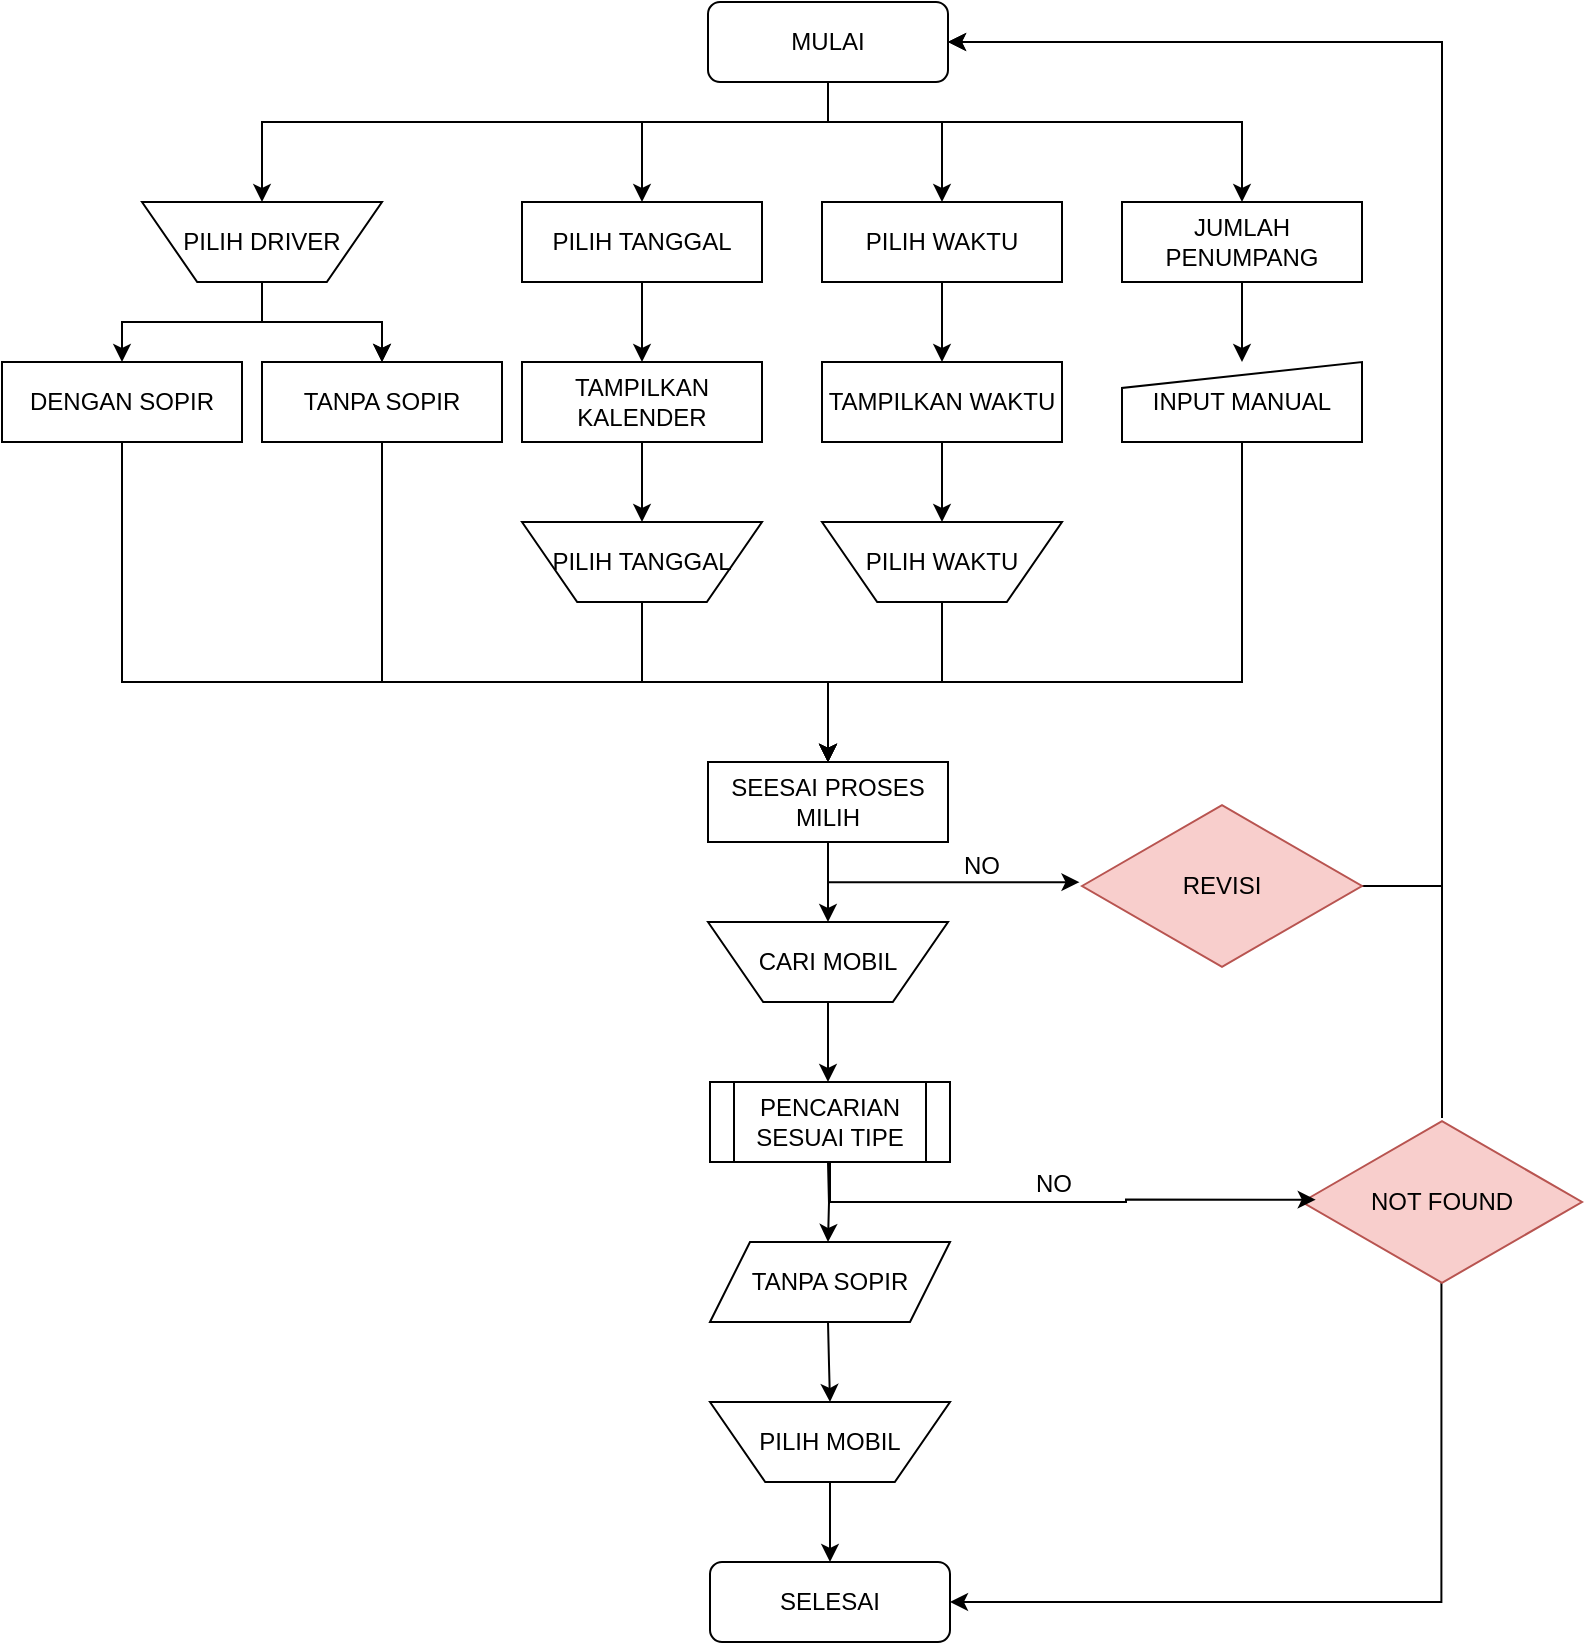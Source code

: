 <mxfile version="24.7.6">
  <diagram name="Page-1" id="1NeVCJkPugC7qRm4A9Gu">
    <mxGraphModel dx="1472" dy="2132" grid="1" gridSize="10" guides="1" tooltips="1" connect="1" arrows="1" fold="1" page="1" pageScale="1" pageWidth="827" pageHeight="1169" math="0" shadow="0">
      <root>
        <mxCell id="0" />
        <mxCell id="1" parent="0" />
        <mxCell id="KlrvdxwU9v7fKjxGCpzt-25" style="edgeStyle=orthogonalEdgeStyle;rounded=0;orthogonalLoop=1;jettySize=auto;html=1;exitX=0.5;exitY=1;exitDx=0;exitDy=0;entryX=0.5;entryY=0;entryDx=0;entryDy=0;" edge="1" parent="1" source="KlrvdxwU9v7fKjxGCpzt-1" target="KlrvdxwU9v7fKjxGCpzt-68">
          <mxGeometry relative="1" as="geometry">
            <mxPoint x="130" y="-1060" as="targetPoint" />
            <Array as="points">
              <mxPoint x="413" y="-1080" />
              <mxPoint x="130" y="-1080" />
            </Array>
          </mxGeometry>
        </mxCell>
        <mxCell id="KlrvdxwU9v7fKjxGCpzt-26" style="edgeStyle=orthogonalEdgeStyle;rounded=0;orthogonalLoop=1;jettySize=auto;html=1;exitX=0.5;exitY=1;exitDx=0;exitDy=0;entryX=0.5;entryY=0;entryDx=0;entryDy=0;" edge="1" parent="1" source="KlrvdxwU9v7fKjxGCpzt-1" target="KlrvdxwU9v7fKjxGCpzt-3">
          <mxGeometry relative="1" as="geometry">
            <Array as="points">
              <mxPoint x="413" y="-1080" />
              <mxPoint x="320" y="-1080" />
            </Array>
          </mxGeometry>
        </mxCell>
        <mxCell id="KlrvdxwU9v7fKjxGCpzt-27" style="edgeStyle=orthogonalEdgeStyle;rounded=0;orthogonalLoop=1;jettySize=auto;html=1;exitX=0.5;exitY=1;exitDx=0;exitDy=0;entryX=0.5;entryY=0;entryDx=0;entryDy=0;" edge="1" parent="1" source="KlrvdxwU9v7fKjxGCpzt-1" target="KlrvdxwU9v7fKjxGCpzt-4">
          <mxGeometry relative="1" as="geometry">
            <Array as="points">
              <mxPoint x="413" y="-1080" />
              <mxPoint x="470" y="-1080" />
            </Array>
          </mxGeometry>
        </mxCell>
        <mxCell id="KlrvdxwU9v7fKjxGCpzt-28" style="edgeStyle=orthogonalEdgeStyle;rounded=0;orthogonalLoop=1;jettySize=auto;html=1;exitX=0.5;exitY=1;exitDx=0;exitDy=0;entryX=0.5;entryY=0;entryDx=0;entryDy=0;" edge="1" parent="1" source="KlrvdxwU9v7fKjxGCpzt-1" target="KlrvdxwU9v7fKjxGCpzt-5">
          <mxGeometry relative="1" as="geometry">
            <Array as="points">
              <mxPoint x="413" y="-1080" />
              <mxPoint x="620" y="-1080" />
            </Array>
          </mxGeometry>
        </mxCell>
        <mxCell id="KlrvdxwU9v7fKjxGCpzt-1" value="MULAI" style="rounded=1;whiteSpace=wrap;html=1;" vertex="1" parent="1">
          <mxGeometry x="353" y="-1140" width="120" height="40" as="geometry" />
        </mxCell>
        <mxCell id="KlrvdxwU9v7fKjxGCpzt-21" style="edgeStyle=orthogonalEdgeStyle;rounded=0;orthogonalLoop=1;jettySize=auto;html=1;exitX=0.5;exitY=1;exitDx=0;exitDy=0;entryX=0.5;entryY=0;entryDx=0;entryDy=0;" edge="1" parent="1" source="KlrvdxwU9v7fKjxGCpzt-3" target="KlrvdxwU9v7fKjxGCpzt-12">
          <mxGeometry relative="1" as="geometry" />
        </mxCell>
        <mxCell id="KlrvdxwU9v7fKjxGCpzt-3" value="PILIH TANGGAL" style="rounded=0;whiteSpace=wrap;html=1;" vertex="1" parent="1">
          <mxGeometry x="260" y="-1040" width="120" height="40" as="geometry" />
        </mxCell>
        <mxCell id="KlrvdxwU9v7fKjxGCpzt-22" style="edgeStyle=orthogonalEdgeStyle;rounded=0;orthogonalLoop=1;jettySize=auto;html=1;exitX=0.5;exitY=1;exitDx=0;exitDy=0;entryX=0.5;entryY=0;entryDx=0;entryDy=0;" edge="1" parent="1" source="KlrvdxwU9v7fKjxGCpzt-4" target="KlrvdxwU9v7fKjxGCpzt-15">
          <mxGeometry relative="1" as="geometry" />
        </mxCell>
        <mxCell id="KlrvdxwU9v7fKjxGCpzt-4" value="PILIH WAKTU" style="rounded=0;whiteSpace=wrap;html=1;" vertex="1" parent="1">
          <mxGeometry x="410" y="-1040" width="120" height="40" as="geometry" />
        </mxCell>
        <mxCell id="KlrvdxwU9v7fKjxGCpzt-23" style="edgeStyle=orthogonalEdgeStyle;rounded=0;orthogonalLoop=1;jettySize=auto;html=1;exitX=0.5;exitY=1;exitDx=0;exitDy=0;entryX=0.5;entryY=0;entryDx=0;entryDy=0;" edge="1" parent="1" source="KlrvdxwU9v7fKjxGCpzt-5" target="KlrvdxwU9v7fKjxGCpzt-31">
          <mxGeometry relative="1" as="geometry">
            <mxPoint x="720" y="-960" as="targetPoint" />
          </mxGeometry>
        </mxCell>
        <mxCell id="KlrvdxwU9v7fKjxGCpzt-5" value="JUMLAH PENUMPANG" style="rounded=0;whiteSpace=wrap;html=1;" vertex="1" parent="1">
          <mxGeometry x="560" y="-1040" width="120" height="40" as="geometry" />
        </mxCell>
        <mxCell id="KlrvdxwU9v7fKjxGCpzt-35" style="edgeStyle=orthogonalEdgeStyle;rounded=0;orthogonalLoop=1;jettySize=auto;html=1;exitX=0.5;exitY=1;exitDx=0;exitDy=0;entryX=0.5;entryY=0;entryDx=0;entryDy=0;" edge="1" parent="1" target="KlrvdxwU9v7fKjxGCpzt-34">
          <mxGeometry relative="1" as="geometry">
            <mxPoint x="60" y="-920" as="sourcePoint" />
            <Array as="points">
              <mxPoint x="60" y="-800" />
              <mxPoint x="413" y="-800" />
            </Array>
          </mxGeometry>
        </mxCell>
        <mxCell id="KlrvdxwU9v7fKjxGCpzt-54" style="edgeStyle=orthogonalEdgeStyle;rounded=0;orthogonalLoop=1;jettySize=auto;html=1;exitX=0.5;exitY=1;exitDx=0;exitDy=0;entryX=0.5;entryY=0;entryDx=0;entryDy=0;" edge="1" parent="1" source="KlrvdxwU9v7fKjxGCpzt-58" target="KlrvdxwU9v7fKjxGCpzt-34">
          <mxGeometry relative="1" as="geometry">
            <mxPoint x="180.429" y="-800" as="targetPoint" />
            <mxPoint x="180" y="-920" as="sourcePoint" />
            <Array as="points">
              <mxPoint x="190" y="-800" />
              <mxPoint x="413" y="-800" />
            </Array>
          </mxGeometry>
        </mxCell>
        <mxCell id="KlrvdxwU9v7fKjxGCpzt-29" style="edgeStyle=orthogonalEdgeStyle;rounded=0;orthogonalLoop=1;jettySize=auto;html=1;exitX=0.5;exitY=1;exitDx=0;exitDy=0;entryX=0.5;entryY=0;entryDx=0;entryDy=0;" edge="1" parent="1" source="KlrvdxwU9v7fKjxGCpzt-12">
          <mxGeometry relative="1" as="geometry">
            <mxPoint x="320" y="-880" as="targetPoint" />
          </mxGeometry>
        </mxCell>
        <mxCell id="KlrvdxwU9v7fKjxGCpzt-12" value="TAMPILKAN KALENDER" style="rounded=0;whiteSpace=wrap;html=1;" vertex="1" parent="1">
          <mxGeometry x="260" y="-960" width="120" height="40" as="geometry" />
        </mxCell>
        <mxCell id="KlrvdxwU9v7fKjxGCpzt-30" style="edgeStyle=orthogonalEdgeStyle;rounded=0;orthogonalLoop=1;jettySize=auto;html=1;exitX=0.5;exitY=1;exitDx=0;exitDy=0;entryX=0.5;entryY=0;entryDx=0;entryDy=0;" edge="1" parent="1" source="KlrvdxwU9v7fKjxGCpzt-15" target="KlrvdxwU9v7fKjxGCpzt-33">
          <mxGeometry relative="1" as="geometry">
            <mxPoint x="520" y="-880" as="targetPoint" />
          </mxGeometry>
        </mxCell>
        <mxCell id="KlrvdxwU9v7fKjxGCpzt-15" value="TAMPILKAN WAKTU" style="rounded=0;whiteSpace=wrap;html=1;" vertex="1" parent="1">
          <mxGeometry x="410" y="-960" width="120" height="40" as="geometry" />
        </mxCell>
        <mxCell id="KlrvdxwU9v7fKjxGCpzt-19" style="edgeStyle=orthogonalEdgeStyle;rounded=0;orthogonalLoop=1;jettySize=auto;html=1;exitX=0.5;exitY=1;exitDx=0;exitDy=0;entryX=0.5;entryY=0;entryDx=0;entryDy=0;" edge="1" parent="1">
          <mxGeometry relative="1" as="geometry">
            <mxPoint x="130" y="-980.0" as="sourcePoint" />
            <mxPoint x="60" y="-960" as="targetPoint" />
            <Array as="points">
              <mxPoint x="60" y="-980" />
            </Array>
          </mxGeometry>
        </mxCell>
        <mxCell id="KlrvdxwU9v7fKjxGCpzt-20" style="edgeStyle=orthogonalEdgeStyle;rounded=0;orthogonalLoop=1;jettySize=auto;html=1;exitX=0.5;exitY=1;exitDx=0;exitDy=0;entryX=0.5;entryY=0;entryDx=0;entryDy=0;" edge="1" parent="1" target="KlrvdxwU9v7fKjxGCpzt-58">
          <mxGeometry relative="1" as="geometry">
            <mxPoint x="130" y="-980.0" as="sourcePoint" />
            <mxPoint x="180" y="-960" as="targetPoint" />
            <Array as="points">
              <mxPoint x="190" y="-980" />
            </Array>
          </mxGeometry>
        </mxCell>
        <mxCell id="KlrvdxwU9v7fKjxGCpzt-39" style="edgeStyle=orthogonalEdgeStyle;rounded=0;orthogonalLoop=1;jettySize=auto;html=1;exitX=0.5;exitY=1;exitDx=0;exitDy=0;entryX=0.5;entryY=0;entryDx=0;entryDy=0;" edge="1" parent="1" source="KlrvdxwU9v7fKjxGCpzt-31" target="KlrvdxwU9v7fKjxGCpzt-34">
          <mxGeometry relative="1" as="geometry">
            <Array as="points">
              <mxPoint x="620" y="-800" />
              <mxPoint x="413" y="-800" />
            </Array>
          </mxGeometry>
        </mxCell>
        <mxCell id="KlrvdxwU9v7fKjxGCpzt-31" value="INPUT MANUAL" style="shape=manualInput;whiteSpace=wrap;html=1;size=13;" vertex="1" parent="1">
          <mxGeometry x="560" y="-960" width="120" height="40" as="geometry" />
        </mxCell>
        <mxCell id="KlrvdxwU9v7fKjxGCpzt-37" style="edgeStyle=orthogonalEdgeStyle;rounded=0;orthogonalLoop=1;jettySize=auto;html=1;exitX=0.5;exitY=1;exitDx=0;exitDy=0;entryX=0.5;entryY=0;entryDx=0;entryDy=0;" edge="1" parent="1" source="KlrvdxwU9v7fKjxGCpzt-32" target="KlrvdxwU9v7fKjxGCpzt-34">
          <mxGeometry relative="1" as="geometry" />
        </mxCell>
        <mxCell id="KlrvdxwU9v7fKjxGCpzt-32" value="PILIH TANGGAL" style="verticalLabelPosition=middle;verticalAlign=middle;html=1;shape=trapezoid;perimeter=trapezoidPerimeter;whiteSpace=wrap;size=0.23;arcSize=10;flipV=1;labelPosition=center;align=center;" vertex="1" parent="1">
          <mxGeometry x="260" y="-880" width="120" height="40" as="geometry" />
        </mxCell>
        <mxCell id="KlrvdxwU9v7fKjxGCpzt-38" style="edgeStyle=orthogonalEdgeStyle;rounded=0;orthogonalLoop=1;jettySize=auto;html=1;exitX=0.5;exitY=1;exitDx=0;exitDy=0;entryX=0.5;entryY=0;entryDx=0;entryDy=0;" edge="1" parent="1" source="KlrvdxwU9v7fKjxGCpzt-33" target="KlrvdxwU9v7fKjxGCpzt-34">
          <mxGeometry relative="1" as="geometry" />
        </mxCell>
        <mxCell id="KlrvdxwU9v7fKjxGCpzt-33" value="PILIH WAKTU" style="verticalLabelPosition=middle;verticalAlign=middle;html=1;shape=trapezoid;perimeter=trapezoidPerimeter;whiteSpace=wrap;size=0.23;arcSize=10;flipV=1;labelPosition=center;align=center;" vertex="1" parent="1">
          <mxGeometry x="410" y="-880" width="120" height="40" as="geometry" />
        </mxCell>
        <mxCell id="KlrvdxwU9v7fKjxGCpzt-41" style="edgeStyle=orthogonalEdgeStyle;rounded=0;orthogonalLoop=1;jettySize=auto;html=1;exitX=0.5;exitY=1;exitDx=0;exitDy=0;entryX=0.5;entryY=0;entryDx=0;entryDy=0;" edge="1" parent="1" source="KlrvdxwU9v7fKjxGCpzt-34" target="KlrvdxwU9v7fKjxGCpzt-40">
          <mxGeometry relative="1" as="geometry" />
        </mxCell>
        <mxCell id="KlrvdxwU9v7fKjxGCpzt-34" value="SEESAI PROSES MILIH" style="rounded=0;whiteSpace=wrap;html=1;" vertex="1" parent="1">
          <mxGeometry x="353" y="-760" width="120" height="40" as="geometry" />
        </mxCell>
        <mxCell id="KlrvdxwU9v7fKjxGCpzt-43" style="edgeStyle=orthogonalEdgeStyle;rounded=0;orthogonalLoop=1;jettySize=auto;html=1;exitX=0.5;exitY=1;exitDx=0;exitDy=0;entryX=0.5;entryY=0;entryDx=0;entryDy=0;" edge="1" parent="1" source="KlrvdxwU9v7fKjxGCpzt-40">
          <mxGeometry relative="1" as="geometry">
            <mxPoint x="413" y="-600.0" as="targetPoint" />
          </mxGeometry>
        </mxCell>
        <mxCell id="KlrvdxwU9v7fKjxGCpzt-40" value="CARI MOBIL" style="verticalLabelPosition=middle;verticalAlign=middle;html=1;shape=trapezoid;perimeter=trapezoidPerimeter;whiteSpace=wrap;size=0.23;arcSize=10;flipV=1;labelPosition=center;align=center;" vertex="1" parent="1">
          <mxGeometry x="353" y="-680" width="120" height="40" as="geometry" />
        </mxCell>
        <mxCell id="KlrvdxwU9v7fKjxGCpzt-45" style="edgeStyle=orthogonalEdgeStyle;rounded=0;orthogonalLoop=1;jettySize=auto;html=1;exitX=0.5;exitY=1;exitDx=0;exitDy=0;entryX=0.5;entryY=0;entryDx=0;entryDy=0;" edge="1" parent="1">
          <mxGeometry relative="1" as="geometry">
            <mxPoint x="413" y="-560.0" as="sourcePoint" />
            <mxPoint x="413" y="-520" as="targetPoint" />
          </mxGeometry>
        </mxCell>
        <mxCell id="KlrvdxwU9v7fKjxGCpzt-52" style="edgeStyle=orthogonalEdgeStyle;rounded=0;orthogonalLoop=1;jettySize=auto;html=1;exitX=0.5;exitY=1;exitDx=0;exitDy=0;entryX=0.5;entryY=0;entryDx=0;entryDy=0;" edge="1" parent="1" target="KlrvdxwU9v7fKjxGCpzt-51">
          <mxGeometry relative="1" as="geometry">
            <mxPoint x="413" y="-480" as="sourcePoint" />
          </mxGeometry>
        </mxCell>
        <mxCell id="KlrvdxwU9v7fKjxGCpzt-47" value="PENCARIAN SESUAI TIPE" style="shape=process;whiteSpace=wrap;html=1;backgroundOutline=1;" vertex="1" parent="1">
          <mxGeometry x="354" y="-600" width="120" height="40" as="geometry" />
        </mxCell>
        <mxCell id="KlrvdxwU9v7fKjxGCpzt-62" style="edgeStyle=orthogonalEdgeStyle;rounded=0;orthogonalLoop=1;jettySize=auto;html=1;exitX=0.5;exitY=1;exitDx=0;exitDy=0;entryX=0.5;entryY=0;entryDx=0;entryDy=0;" edge="1" parent="1" source="KlrvdxwU9v7fKjxGCpzt-51" target="KlrvdxwU9v7fKjxGCpzt-61">
          <mxGeometry relative="1" as="geometry" />
        </mxCell>
        <mxCell id="KlrvdxwU9v7fKjxGCpzt-51" value="PILIH MOBIL" style="verticalLabelPosition=middle;verticalAlign=middle;html=1;shape=trapezoid;perimeter=trapezoidPerimeter;whiteSpace=wrap;size=0.23;arcSize=10;flipV=1;labelPosition=center;align=center;" vertex="1" parent="1">
          <mxGeometry x="354" y="-440" width="120" height="40" as="geometry" />
        </mxCell>
        <mxCell id="KlrvdxwU9v7fKjxGCpzt-53" value="TANPA SOPIR" style="shape=parallelogram;perimeter=parallelogramPerimeter;whiteSpace=wrap;html=1;fixedSize=1;" vertex="1" parent="1">
          <mxGeometry x="354" y="-520" width="120" height="40" as="geometry" />
        </mxCell>
        <mxCell id="KlrvdxwU9v7fKjxGCpzt-56" value="DENGAN SOPIR" style="rounded=0;whiteSpace=wrap;html=1;" vertex="1" parent="1">
          <mxGeometry y="-960" width="120" height="40" as="geometry" />
        </mxCell>
        <mxCell id="KlrvdxwU9v7fKjxGCpzt-58" value="TANPA SOPIR" style="rounded=0;whiteSpace=wrap;html=1;" vertex="1" parent="1">
          <mxGeometry x="130" y="-960" width="120" height="40" as="geometry" />
        </mxCell>
        <mxCell id="KlrvdxwU9v7fKjxGCpzt-65" style="edgeStyle=orthogonalEdgeStyle;rounded=0;orthogonalLoop=1;jettySize=auto;html=1;entryX=1;entryY=0.5;entryDx=0;entryDy=0;exitX=0.498;exitY=0.966;exitDx=0;exitDy=0;exitPerimeter=0;" edge="1" parent="1" source="KlrvdxwU9v7fKjxGCpzt-59" target="KlrvdxwU9v7fKjxGCpzt-61">
          <mxGeometry relative="1" as="geometry">
            <Array as="points">
              <mxPoint x="720" y="-340" />
            </Array>
          </mxGeometry>
        </mxCell>
        <mxCell id="KlrvdxwU9v7fKjxGCpzt-66" style="edgeStyle=orthogonalEdgeStyle;rounded=0;orthogonalLoop=1;jettySize=auto;html=1;entryX=1;entryY=0.5;entryDx=0;entryDy=0;" edge="1" parent="1" source="KlrvdxwU9v7fKjxGCpzt-59" target="KlrvdxwU9v7fKjxGCpzt-1">
          <mxGeometry relative="1" as="geometry">
            <Array as="points">
              <mxPoint x="720" y="-1120" />
            </Array>
          </mxGeometry>
        </mxCell>
        <mxCell id="KlrvdxwU9v7fKjxGCpzt-59" value="NOT FOUND" style="html=1;whiteSpace=wrap;aspect=fixed;shape=isoRectangle;fillColor=#f8cecc;strokeColor=#b85450;" vertex="1" parent="1">
          <mxGeometry x="650" y="-582" width="140" height="84" as="geometry" />
        </mxCell>
        <mxCell id="KlrvdxwU9v7fKjxGCpzt-60" style="edgeStyle=orthogonalEdgeStyle;rounded=0;orthogonalLoop=1;jettySize=auto;html=1;exitX=0.5;exitY=1;exitDx=0;exitDy=0;entryX=0.049;entryY=0.486;entryDx=0;entryDy=0;entryPerimeter=0;" edge="1" parent="1" source="KlrvdxwU9v7fKjxGCpzt-47" target="KlrvdxwU9v7fKjxGCpzt-59">
          <mxGeometry relative="1" as="geometry" />
        </mxCell>
        <mxCell id="KlrvdxwU9v7fKjxGCpzt-61" value="SELESAI" style="rounded=1;whiteSpace=wrap;html=1;" vertex="1" parent="1">
          <mxGeometry x="354" y="-360" width="120" height="40" as="geometry" />
        </mxCell>
        <mxCell id="KlrvdxwU9v7fKjxGCpzt-63" value="NO" style="text;html=1;align=center;verticalAlign=middle;whiteSpace=wrap;rounded=0;" vertex="1" parent="1">
          <mxGeometry x="496" y="-564" width="60" height="30" as="geometry" />
        </mxCell>
        <mxCell id="KlrvdxwU9v7fKjxGCpzt-70" style="edgeStyle=orthogonalEdgeStyle;rounded=0;orthogonalLoop=1;jettySize=auto;html=1;exitX=0.5;exitY=1;exitDx=0;exitDy=0;entryX=0.5;entryY=0;entryDx=0;entryDy=0;" edge="1" parent="1" source="KlrvdxwU9v7fKjxGCpzt-68" target="KlrvdxwU9v7fKjxGCpzt-58">
          <mxGeometry relative="1" as="geometry" />
        </mxCell>
        <mxCell id="KlrvdxwU9v7fKjxGCpzt-68" value="PILIH DRIVER" style="verticalLabelPosition=middle;verticalAlign=middle;html=1;shape=trapezoid;perimeter=trapezoidPerimeter;whiteSpace=wrap;size=0.23;arcSize=10;flipV=1;labelPosition=center;align=center;" vertex="1" parent="1">
          <mxGeometry x="70" y="-1040" width="120" height="40" as="geometry" />
        </mxCell>
        <mxCell id="KlrvdxwU9v7fKjxGCpzt-75" style="edgeStyle=orthogonalEdgeStyle;rounded=0;orthogonalLoop=1;jettySize=auto;html=1;entryX=1;entryY=0.5;entryDx=0;entryDy=0;" edge="1" parent="1" source="KlrvdxwU9v7fKjxGCpzt-72" target="KlrvdxwU9v7fKjxGCpzt-1">
          <mxGeometry relative="1" as="geometry">
            <Array as="points">
              <mxPoint x="720" y="-698" />
              <mxPoint x="720" y="-1120" />
            </Array>
          </mxGeometry>
        </mxCell>
        <mxCell id="KlrvdxwU9v7fKjxGCpzt-72" value="REVISI" style="html=1;whiteSpace=wrap;aspect=fixed;shape=isoRectangle;fillColor=#f8cecc;strokeColor=#b85450;" vertex="1" parent="1">
          <mxGeometry x="540" y="-740" width="140" height="84" as="geometry" />
        </mxCell>
        <mxCell id="KlrvdxwU9v7fKjxGCpzt-73" style="edgeStyle=orthogonalEdgeStyle;rounded=0;orthogonalLoop=1;jettySize=auto;html=1;exitX=0.5;exitY=1;exitDx=0;exitDy=0;entryX=-0.009;entryY=0.477;entryDx=0;entryDy=0;entryPerimeter=0;" edge="1" parent="1" source="KlrvdxwU9v7fKjxGCpzt-34" target="KlrvdxwU9v7fKjxGCpzt-72">
          <mxGeometry relative="1" as="geometry" />
        </mxCell>
        <mxCell id="KlrvdxwU9v7fKjxGCpzt-74" value="NO" style="text;html=1;align=center;verticalAlign=middle;whiteSpace=wrap;rounded=0;" vertex="1" parent="1">
          <mxGeometry x="460" y="-723" width="60" height="30" as="geometry" />
        </mxCell>
      </root>
    </mxGraphModel>
  </diagram>
</mxfile>

